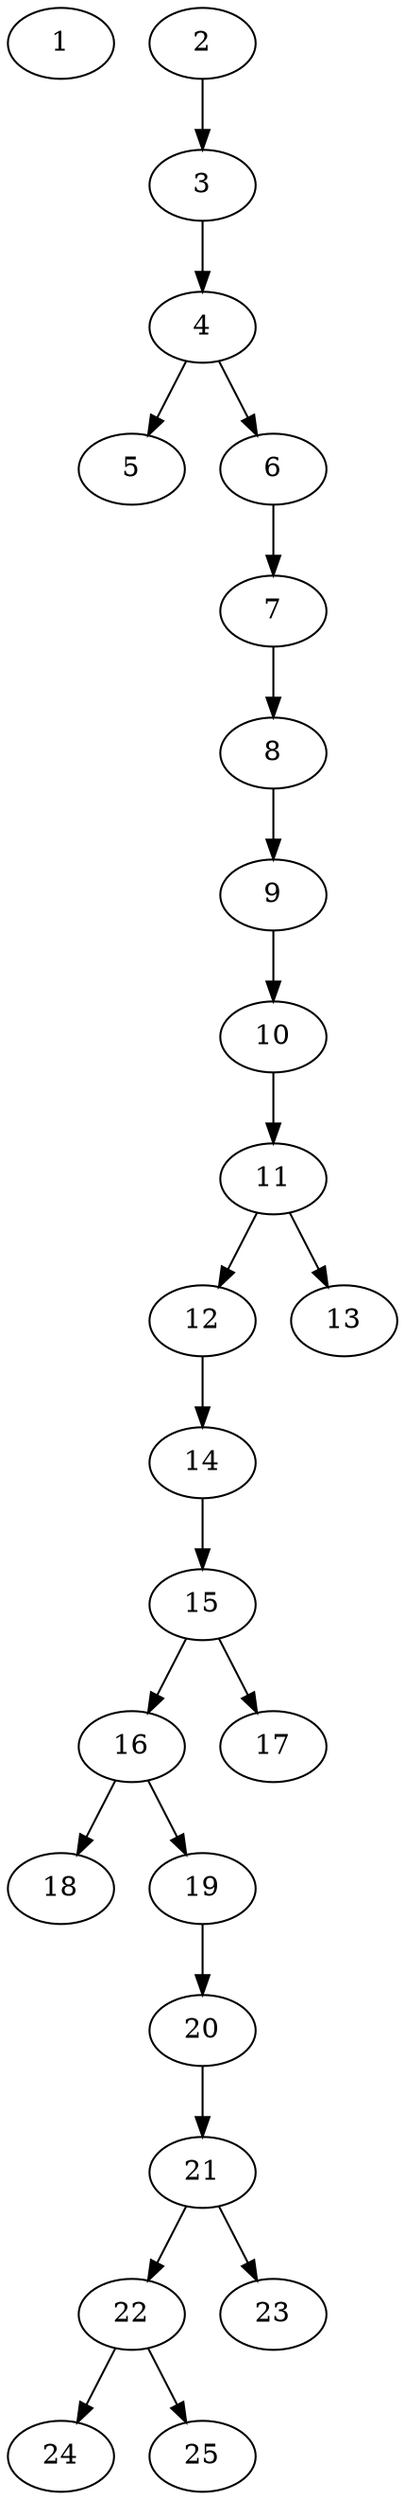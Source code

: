 // DAG automatically generated by daggen at Thu Oct  3 14:00:39 2019
// ./daggen --dot -n 25 --ccr 0.4 --fat 0.3 --regular 0.9 --density 0.5 --mindata 5242880 --maxdata 52428800 
digraph G {
  1 [size="61711360", alpha="0.05", expect_size="24684544"] 
  2 [size="39441920", alpha="0.11", expect_size="15776768"] 
  2 -> 3 [size ="15776768"]
  3 [size="61652480", alpha="0.10", expect_size="24660992"] 
  3 -> 4 [size ="24660992"]
  4 [size="35217920", alpha="0.14", expect_size="14087168"] 
  4 -> 5 [size ="14087168"]
  4 -> 6 [size ="14087168"]
  5 [size="113584640", alpha="0.19", expect_size="45433856"] 
  6 [size="118195200", alpha="0.07", expect_size="47278080"] 
  6 -> 7 [size ="47278080"]
  7 [size="57029120", alpha="0.09", expect_size="22811648"] 
  7 -> 8 [size ="22811648"]
  8 [size="71738880", alpha="0.14", expect_size="28695552"] 
  8 -> 9 [size ="28695552"]
  9 [size="120064000", alpha="0.04", expect_size="48025600"] 
  9 -> 10 [size ="48025600"]
  10 [size="32066560", alpha="0.18", expect_size="12826624"] 
  10 -> 11 [size ="12826624"]
  11 [size="14781440", alpha="0.11", expect_size="5912576"] 
  11 -> 12 [size ="5912576"]
  11 -> 13 [size ="5912576"]
  12 [size="42928640", alpha="0.14", expect_size="17171456"] 
  12 -> 14 [size ="17171456"]
  13 [size="107023360", alpha="0.16", expect_size="42809344"] 
  14 [size="46077440", alpha="0.19", expect_size="18430976"] 
  14 -> 15 [size ="18430976"]
  15 [size="130769920", alpha="0.02", expect_size="52307968"] 
  15 -> 16 [size ="52307968"]
  15 -> 17 [size ="52307968"]
  16 [size="127339520", alpha="0.20", expect_size="50935808"] 
  16 -> 18 [size ="50935808"]
  16 -> 19 [size ="50935808"]
  17 [size="48153600", alpha="0.19", expect_size="19261440"] 
  18 [size="103677440", alpha="0.12", expect_size="41470976"] 
  19 [size="65994240", alpha="0.02", expect_size="26397696"] 
  19 -> 20 [size ="26397696"]
  20 [size="88826880", alpha="0.02", expect_size="35530752"] 
  20 -> 21 [size ="35530752"]
  21 [size="77964800", alpha="0.09", expect_size="31185920"] 
  21 -> 22 [size ="31185920"]
  21 -> 23 [size ="31185920"]
  22 [size="26332160", alpha="0.01", expect_size="10532864"] 
  22 -> 24 [size ="10532864"]
  22 -> 25 [size ="10532864"]
  23 [size="111063040", alpha="0.02", expect_size="44425216"] 
  24 [size="88465920", alpha="0.06", expect_size="35386368"] 
  25 [size="82823680", alpha="0.07", expect_size="33129472"] 
}
